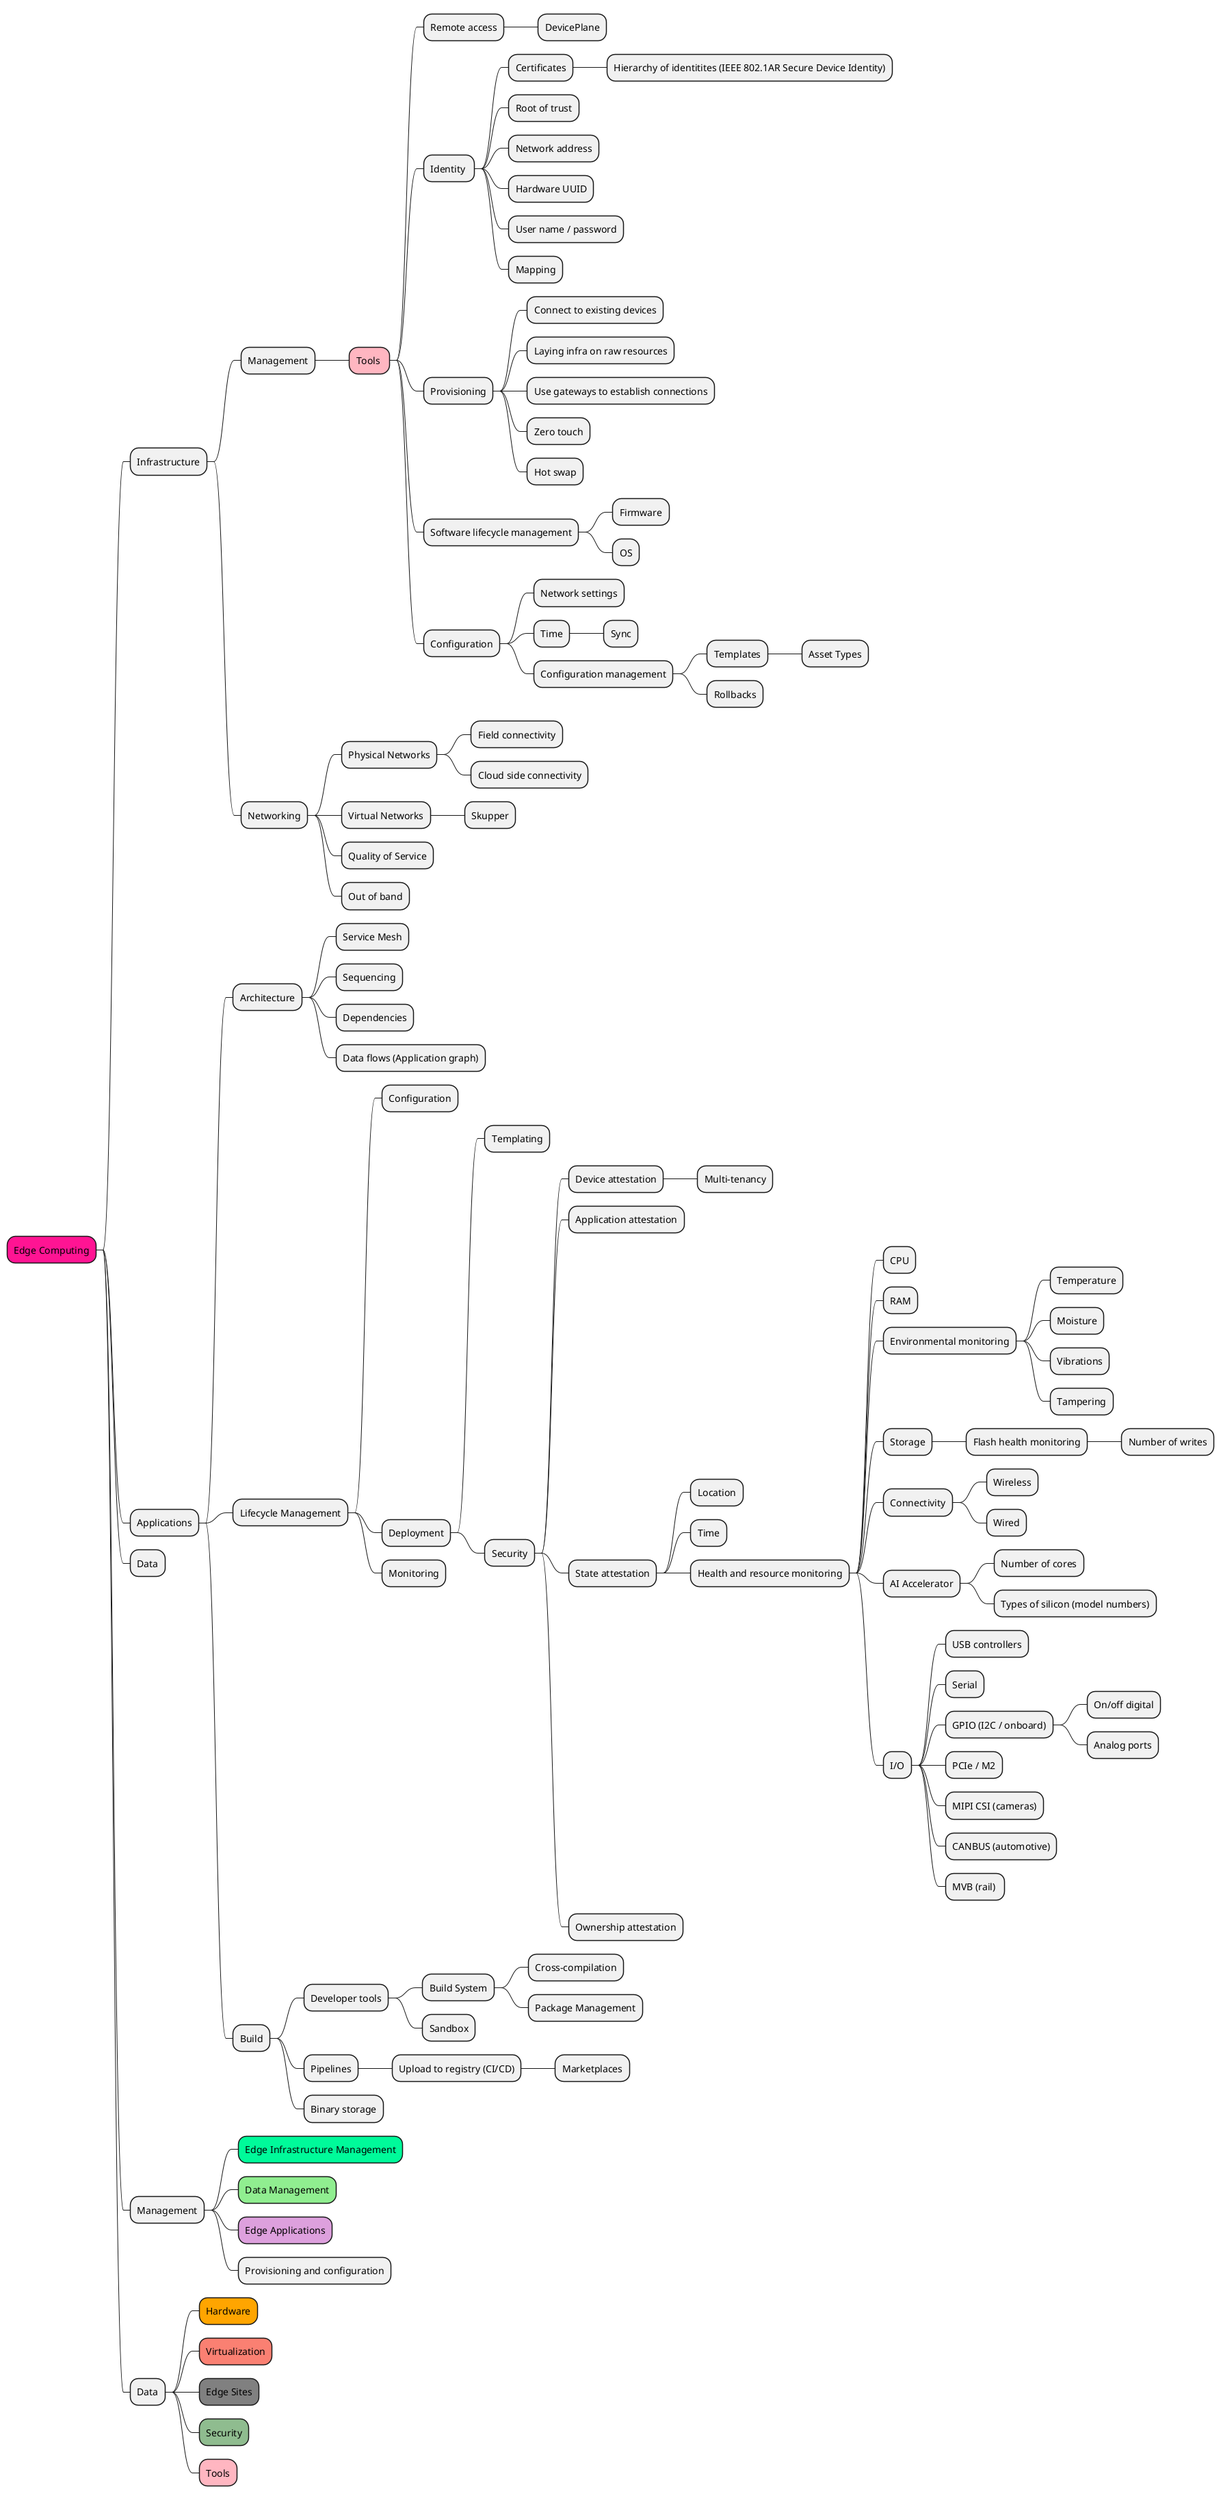 @startmindmap

*[#DeepPink] Edge Computing

** Infrastructure
*** Management
****[#LightPink] Tools 
***** Remote access
****** DevicePlane
***** Identity 
****** Certificates
******* Hierarchy of identitites (IEEE 802.1AR Secure Device Identity)
****** Root of trust
****** Network address
****** Hardware UUID
****** User name / password
****** Mapping
***** Provisioning
****** Connect to existing devices
****** Laying infra on raw resources
****** Use gateways to establish connections
****** Zero touch
****** Hot swap
***** Software lifecycle management
****** Firmware
****** OS
***** Configuration
****** Network settings
****** Time
******* Sync
****** Configuration management
******* Templates
******** Asset Types
******* Rollbacks

*** Networking
**** Physical Networks
***** Field connectivity
***** Cloud side connectivity
**** Virtual Networks
***** Skupper
**** Quality of Service
**** Out of band
 

** Applications
*** Architecture
**** Service Mesh
**** Sequencing
**** Dependencies
**** Data flows (Application graph)
*** Lifecycle Management
**** Configuration
**** Deployment
***** Templating
***** Security
****** Device attestation
******* Multi-tenancy
****** Application attestation
****** State attestation
******* Location
******* Time
******* Health and resource monitoring
******** CPU
******** RAM
******** Environmental monitoring
********* Temperature
********* Moisture
********* Vibrations
********* Tampering
******** Storage
********* Flash health monitoring
********** Number of writes
******** Connectivity
********* Wireless
********* Wired
******** AI Accelerator
********* Number of cores
********* Types of silicon (model numbers)
******** I/O
********* USB controllers
********* Serial
********* GPIO (I2C / onboard)
********** On/off digital
********** Analog ports
********* PCIe / M2
********* MIPI CSI (cameras)
********* CANBUS (automotive)
********* MVB (rail) 

****** Ownership attestation


**** Monitoring
*** Build
**** Developer tools
***** Build System
****** Cross-compilation
****** Package Management
***** Sandbox
**** Pipelines
***** Upload to registry (CI/CD)
****** Marketplaces

**** Binary storage


** Data




** Management
***[#MediumSpringGreen] Edge Infrastructure Management
***[#LightGreen] Data Management
***[#Plum] Edge Applications
*** Provisioning and configuration


** Data
***[#Orange] Hardware
***[#Salmon] Virtualization
***[#Grey] Edge Sites
***[#DarkSeaGreen] Security
***[#LightPink] Tools

@endmindmap